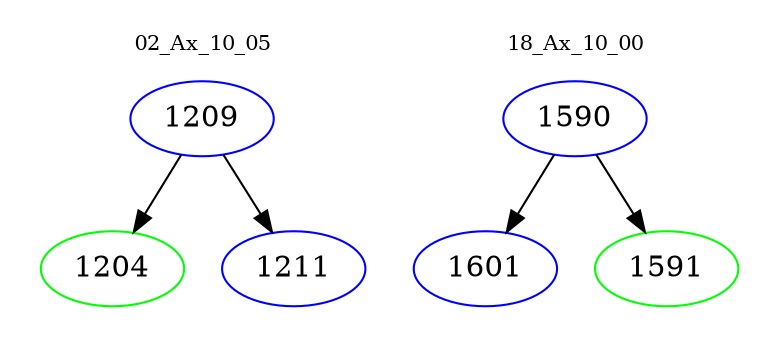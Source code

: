 digraph{
subgraph cluster_0 {
color = white
label = "02_Ax_10_05";
fontsize=10;
T0_1209 [label="1209", color="blue"]
T0_1209 -> T0_1204 [color="black"]
T0_1204 [label="1204", color="green"]
T0_1209 -> T0_1211 [color="black"]
T0_1211 [label="1211", color="blue"]
}
subgraph cluster_1 {
color = white
label = "18_Ax_10_00";
fontsize=10;
T1_1590 [label="1590", color="blue"]
T1_1590 -> T1_1601 [color="black"]
T1_1601 [label="1601", color="blue"]
T1_1590 -> T1_1591 [color="black"]
T1_1591 [label="1591", color="green"]
}
}
